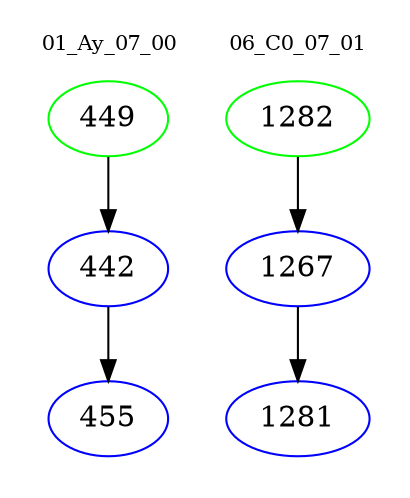 digraph{
subgraph cluster_0 {
color = white
label = "01_Ay_07_00";
fontsize=10;
T0_449 [label="449", color="green"]
T0_449 -> T0_442 [color="black"]
T0_442 [label="442", color="blue"]
T0_442 -> T0_455 [color="black"]
T0_455 [label="455", color="blue"]
}
subgraph cluster_1 {
color = white
label = "06_C0_07_01";
fontsize=10;
T1_1282 [label="1282", color="green"]
T1_1282 -> T1_1267 [color="black"]
T1_1267 [label="1267", color="blue"]
T1_1267 -> T1_1281 [color="black"]
T1_1281 [label="1281", color="blue"]
}
}
